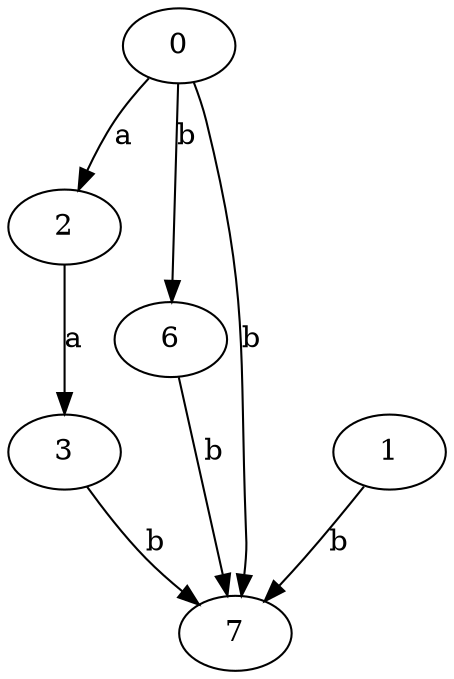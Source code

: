 strict digraph  {
2;
3;
0;
6;
1;
7;
2 -> 3  [label=a];
3 -> 7  [label=b];
0 -> 2  [label=a];
0 -> 6  [label=b];
0 -> 7  [label=b];
6 -> 7  [label=b];
1 -> 7  [label=b];
}
